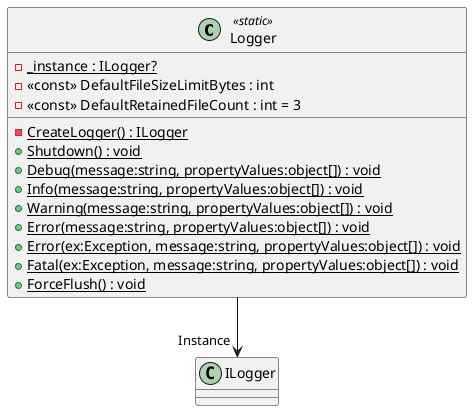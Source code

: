 @startuml
class Logger <<static>> {
    - {static} _instance : ILogger?
    - <<const>> DefaultFileSizeLimitBytes : int
    - <<const>> DefaultRetainedFileCount : int = 3
    - {static} CreateLogger() : ILogger
    + {static} Shutdown() : void
    + {static} Debug(message:string, propertyValues:object[]) : void
    + {static} Info(message:string, propertyValues:object[]) : void
    + {static} Warning(message:string, propertyValues:object[]) : void
    + {static} Error(message:string, propertyValues:object[]) : void
    + {static} Error(ex:Exception, message:string, propertyValues:object[]) : void
    + {static} Fatal(ex:Exception, message:string, propertyValues:object[]) : void
    + {static} ForceFlush() : void
}
Logger --> "Instance" ILogger
@enduml

